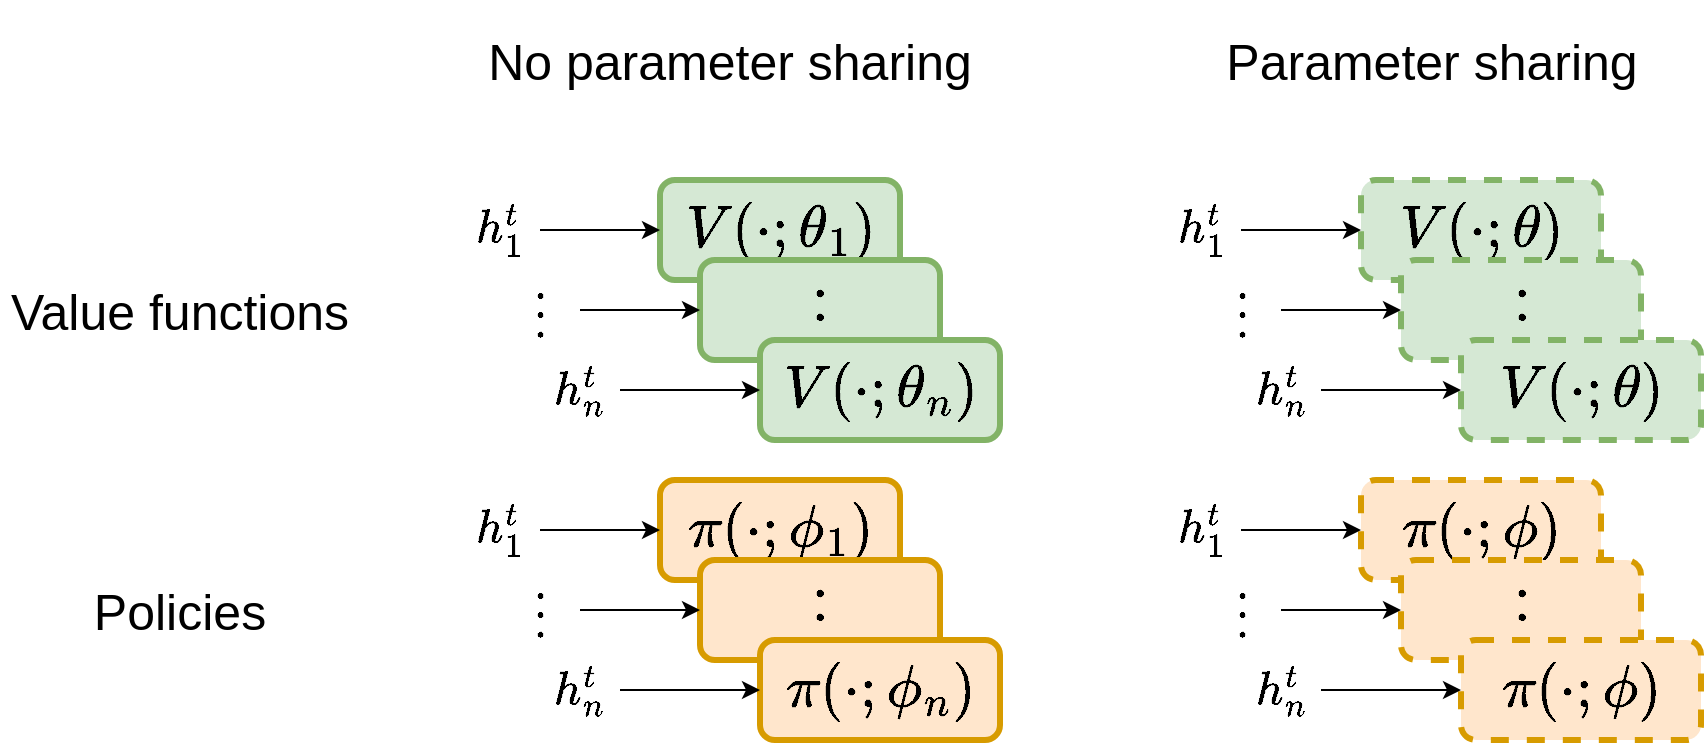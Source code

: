 <mxfile version="24.7.5">
  <diagram name="Page-1" id="-xR-jfWQP4zF7vphYe8y">
    <mxGraphModel dx="1559" dy="708" grid="1" gridSize="10" guides="1" tooltips="1" connect="1" arrows="1" fold="1" page="1" pageScale="1" pageWidth="850" pageHeight="1100" math="1" shadow="0">
      <root>
        <mxCell id="0" />
        <mxCell id="1" parent="0" />
        <mxCell id="TkJeqCvFJIjOYNM9dAF7-1" value="\(V(\cdot; \theta_1)\)" style="rounded=1;whiteSpace=wrap;html=1;fillColor=#d5e8d4;strokeColor=#82b366;strokeWidth=3;fontSize=25;" vertex="1" parent="1">
          <mxGeometry x="110" y="210" width="120" height="50" as="geometry" />
        </mxCell>
        <mxCell id="_cselBX3uVpOJDiEf7tq-9" value="\(\pi(\cdot; \phi_1)\)" style="rounded=1;whiteSpace=wrap;html=1;fillColor=#ffe6cc;strokeColor=#d79b00;strokeWidth=3;fontSize=25;" parent="1" vertex="1">
          <mxGeometry x="110" y="360" width="120" height="50" as="geometry" />
        </mxCell>
        <mxCell id="_cselBX3uVpOJDiEf7tq-5" value="\(\vdots\)" style="rounded=1;whiteSpace=wrap;html=1;fillColor=#d5e8d4;strokeColor=#82b366;strokeWidth=3;fontSize=25;" parent="1" vertex="1">
          <mxGeometry x="130" y="250" width="120" height="50" as="geometry" />
        </mxCell>
        <mxCell id="_cselBX3uVpOJDiEf7tq-4" value="\(V(\cdot; \theta_n)\)" style="rounded=1;whiteSpace=wrap;html=1;fillColor=#d5e8d4;strokeColor=#82b366;strokeWidth=3;fontSize=25;" parent="1" vertex="1">
          <mxGeometry x="160" y="290" width="120" height="50" as="geometry" />
        </mxCell>
        <mxCell id="_cselBX3uVpOJDiEf7tq-7" value="\(\vdots\)" style="rounded=1;whiteSpace=wrap;html=1;fillColor=#ffe6cc;strokeColor=#d79b00;strokeWidth=3;fontSize=25;" parent="1" vertex="1">
          <mxGeometry x="130" y="400" width="120" height="50" as="geometry" />
        </mxCell>
        <mxCell id="_cselBX3uVpOJDiEf7tq-8" value="\(\pi(\cdot; \phi_n)\)" style="rounded=1;whiteSpace=wrap;html=1;fillColor=#ffe6cc;strokeColor=#d79b00;strokeWidth=3;fontSize=25;" parent="1" vertex="1">
          <mxGeometry x="160" y="440" width="120" height="50" as="geometry" />
        </mxCell>
        <mxCell id="_cselBX3uVpOJDiEf7tq-19" style="edgeStyle=orthogonalEdgeStyle;rounded=0;orthogonalLoop=1;jettySize=auto;html=1;entryX=0;entryY=0.5;entryDx=0;entryDy=0;" parent="1" source="_cselBX3uVpOJDiEf7tq-16" edge="1">
          <mxGeometry relative="1" as="geometry">
            <mxPoint x="110" y="235" as="targetPoint" />
          </mxGeometry>
        </mxCell>
        <mxCell id="_cselBX3uVpOJDiEf7tq-16" value="&lt;font style=&quot;font-size: 20px;&quot;&gt;\(h_1^t\)&lt;/font&gt;" style="text;html=1;align=center;verticalAlign=middle;whiteSpace=wrap;rounded=0;" parent="1" vertex="1">
          <mxGeometry x="10" y="215" width="40" height="40" as="geometry" />
        </mxCell>
        <mxCell id="_cselBX3uVpOJDiEf7tq-20" style="edgeStyle=orthogonalEdgeStyle;rounded=0;orthogonalLoop=1;jettySize=auto;html=1;entryX=0;entryY=0.5;entryDx=0;entryDy=0;" parent="1" source="_cselBX3uVpOJDiEf7tq-17" target="_cselBX3uVpOJDiEf7tq-5" edge="1">
          <mxGeometry relative="1" as="geometry" />
        </mxCell>
        <mxCell id="_cselBX3uVpOJDiEf7tq-17" value="&lt;font style=&quot;font-size: 20px;&quot;&gt;\(\vdots\)&lt;/font&gt;" style="text;html=1;align=center;verticalAlign=middle;whiteSpace=wrap;rounded=0;" parent="1" vertex="1">
          <mxGeometry x="30" y="255" width="40" height="40" as="geometry" />
        </mxCell>
        <mxCell id="_cselBX3uVpOJDiEf7tq-21" style="edgeStyle=orthogonalEdgeStyle;rounded=0;orthogonalLoop=1;jettySize=auto;html=1;entryX=0;entryY=0.5;entryDx=0;entryDy=0;" parent="1" source="_cselBX3uVpOJDiEf7tq-18" target="_cselBX3uVpOJDiEf7tq-4" edge="1">
          <mxGeometry relative="1" as="geometry" />
        </mxCell>
        <mxCell id="_cselBX3uVpOJDiEf7tq-18" value="&lt;font style=&quot;font-size: 20px;&quot;&gt;\(h_n^t\)&lt;/font&gt;" style="text;html=1;align=center;verticalAlign=middle;whiteSpace=wrap;rounded=0;" parent="1" vertex="1">
          <mxGeometry x="50" y="295" width="40" height="40" as="geometry" />
        </mxCell>
        <mxCell id="_cselBX3uVpOJDiEf7tq-22" style="edgeStyle=orthogonalEdgeStyle;rounded=0;orthogonalLoop=1;jettySize=auto;html=1;entryX=0;entryY=0.5;entryDx=0;entryDy=0;" parent="1" source="_cselBX3uVpOJDiEf7tq-23" edge="1">
          <mxGeometry relative="1" as="geometry">
            <mxPoint x="110" y="385" as="targetPoint" />
          </mxGeometry>
        </mxCell>
        <mxCell id="_cselBX3uVpOJDiEf7tq-23" value="&lt;font style=&quot;font-size: 20px;&quot;&gt;\(h_1^t\)&lt;/font&gt;" style="text;html=1;align=center;verticalAlign=middle;whiteSpace=wrap;rounded=0;" parent="1" vertex="1">
          <mxGeometry x="10" y="365" width="40" height="40" as="geometry" />
        </mxCell>
        <mxCell id="_cselBX3uVpOJDiEf7tq-24" style="edgeStyle=orthogonalEdgeStyle;rounded=0;orthogonalLoop=1;jettySize=auto;html=1;entryX=0;entryY=0.5;entryDx=0;entryDy=0;" parent="1" source="_cselBX3uVpOJDiEf7tq-25" edge="1">
          <mxGeometry relative="1" as="geometry">
            <mxPoint x="130" y="425" as="targetPoint" />
          </mxGeometry>
        </mxCell>
        <mxCell id="_cselBX3uVpOJDiEf7tq-25" value="&lt;font style=&quot;font-size: 20px;&quot;&gt;\(\vdots\)&lt;/font&gt;" style="text;html=1;align=center;verticalAlign=middle;whiteSpace=wrap;rounded=0;" parent="1" vertex="1">
          <mxGeometry x="30" y="405" width="40" height="40" as="geometry" />
        </mxCell>
        <mxCell id="_cselBX3uVpOJDiEf7tq-26" style="edgeStyle=orthogonalEdgeStyle;rounded=0;orthogonalLoop=1;jettySize=auto;html=1;entryX=0;entryY=0.5;entryDx=0;entryDy=0;" parent="1" source="_cselBX3uVpOJDiEf7tq-27" edge="1">
          <mxGeometry relative="1" as="geometry">
            <mxPoint x="160" y="465" as="targetPoint" />
          </mxGeometry>
        </mxCell>
        <mxCell id="_cselBX3uVpOJDiEf7tq-27" value="&lt;font style=&quot;font-size: 20px;&quot;&gt;\(h_n^t\)&lt;/font&gt;" style="text;html=1;align=center;verticalAlign=middle;whiteSpace=wrap;rounded=0;" parent="1" vertex="1">
          <mxGeometry x="50" y="445" width="40" height="40" as="geometry" />
        </mxCell>
        <mxCell id="_cselBX3uVpOJDiEf7tq-40" value="&lt;font style=&quot;font-size: 25px;&quot;&gt;No parameter sharing&lt;/font&gt;" style="text;html=1;align=center;verticalAlign=middle;whiteSpace=wrap;rounded=0;" parent="1" vertex="1">
          <mxGeometry x="20" y="120" width="250" height="60" as="geometry" />
        </mxCell>
        <mxCell id="_cselBX3uVpOJDiEf7tq-41" value="&lt;font style=&quot;font-size: 25px;&quot;&gt;Parameter sharing&lt;/font&gt;" style="text;html=1;align=center;verticalAlign=middle;whiteSpace=wrap;rounded=0;" parent="1" vertex="1">
          <mxGeometry x="360.5" y="120" width="270" height="60" as="geometry" />
        </mxCell>
        <mxCell id="_cselBX3uVpOJDiEf7tq-42" value="&lt;font style=&quot;font-size: 25px;&quot;&gt;Value functions&lt;/font&gt;" style="text;html=1;align=center;verticalAlign=middle;whiteSpace=wrap;rounded=0;" parent="1" vertex="1">
          <mxGeometry x="-220" y="245" width="180" height="60" as="geometry" />
        </mxCell>
        <mxCell id="_cselBX3uVpOJDiEf7tq-43" value="&lt;font style=&quot;font-size: 25px;&quot;&gt;Policies&lt;/font&gt;" style="text;html=1;align=center;verticalAlign=middle;whiteSpace=wrap;rounded=0;" parent="1" vertex="1">
          <mxGeometry x="-220" y="395" width="180" height="60" as="geometry" />
        </mxCell>
        <mxCell id="TkJeqCvFJIjOYNM9dAF7-2" value="\(V(\cdot; \theta)\)" style="rounded=1;whiteSpace=wrap;html=1;fillColor=#d5e8d4;strokeColor=#82b366;strokeWidth=3;fontSize=25;dashed=1;" vertex="1" parent="1">
          <mxGeometry x="460.5" y="210" width="120" height="50" as="geometry" />
        </mxCell>
        <mxCell id="TkJeqCvFJIjOYNM9dAF7-3" value="\(\pi(\cdot; \phi)\)" style="rounded=1;whiteSpace=wrap;html=1;fillColor=#ffe6cc;strokeColor=#d79b00;strokeWidth=3;fontSize=25;dashed=1;" vertex="1" parent="1">
          <mxGeometry x="460.5" y="360" width="120" height="50" as="geometry" />
        </mxCell>
        <mxCell id="TkJeqCvFJIjOYNM9dAF7-4" value="\(\vdots\)" style="rounded=1;whiteSpace=wrap;html=1;fillColor=#d5e8d4;strokeColor=#82b366;strokeWidth=3;fontSize=25;dashed=1;" vertex="1" parent="1">
          <mxGeometry x="480.5" y="250" width="120" height="50" as="geometry" />
        </mxCell>
        <mxCell id="TkJeqCvFJIjOYNM9dAF7-5" value="\(V(\cdot; \theta)\)" style="rounded=1;whiteSpace=wrap;html=1;fillColor=#d5e8d4;strokeColor=#82b366;strokeWidth=3;fontSize=25;dashed=1;" vertex="1" parent="1">
          <mxGeometry x="510.5" y="290" width="120" height="50" as="geometry" />
        </mxCell>
        <mxCell id="TkJeqCvFJIjOYNM9dAF7-6" value="\(\vdots\)" style="rounded=1;whiteSpace=wrap;html=1;fillColor=#ffe6cc;strokeColor=#d79b00;strokeWidth=3;fontSize=25;dashed=1;" vertex="1" parent="1">
          <mxGeometry x="480.5" y="400" width="120" height="50" as="geometry" />
        </mxCell>
        <mxCell id="TkJeqCvFJIjOYNM9dAF7-7" value="\(\pi(\cdot; \phi)\)" style="rounded=1;whiteSpace=wrap;html=1;fillColor=#ffe6cc;strokeColor=#d79b00;strokeWidth=3;fontSize=25;dashed=1;" vertex="1" parent="1">
          <mxGeometry x="510.5" y="440" width="120" height="50" as="geometry" />
        </mxCell>
        <mxCell id="TkJeqCvFJIjOYNM9dAF7-8" style="edgeStyle=orthogonalEdgeStyle;rounded=0;orthogonalLoop=1;jettySize=auto;html=1;entryX=0;entryY=0.5;entryDx=0;entryDy=0;" edge="1" parent="1" source="TkJeqCvFJIjOYNM9dAF7-9">
          <mxGeometry relative="1" as="geometry">
            <mxPoint x="460.5" y="235" as="targetPoint" />
          </mxGeometry>
        </mxCell>
        <mxCell id="TkJeqCvFJIjOYNM9dAF7-9" value="&lt;font style=&quot;font-size: 20px;&quot;&gt;\(h_1^t\)&lt;/font&gt;" style="text;html=1;align=center;verticalAlign=middle;whiteSpace=wrap;rounded=0;" vertex="1" parent="1">
          <mxGeometry x="360.5" y="215" width="40" height="40" as="geometry" />
        </mxCell>
        <mxCell id="TkJeqCvFJIjOYNM9dAF7-10" style="edgeStyle=orthogonalEdgeStyle;rounded=0;orthogonalLoop=1;jettySize=auto;html=1;entryX=0;entryY=0.5;entryDx=0;entryDy=0;" edge="1" parent="1" source="TkJeqCvFJIjOYNM9dAF7-11" target="TkJeqCvFJIjOYNM9dAF7-4">
          <mxGeometry relative="1" as="geometry" />
        </mxCell>
        <mxCell id="TkJeqCvFJIjOYNM9dAF7-11" value="&lt;font style=&quot;font-size: 20px;&quot;&gt;\(\vdots\)&lt;/font&gt;" style="text;html=1;align=center;verticalAlign=middle;whiteSpace=wrap;rounded=0;" vertex="1" parent="1">
          <mxGeometry x="380.5" y="255" width="40" height="40" as="geometry" />
        </mxCell>
        <mxCell id="TkJeqCvFJIjOYNM9dAF7-12" style="edgeStyle=orthogonalEdgeStyle;rounded=0;orthogonalLoop=1;jettySize=auto;html=1;entryX=0;entryY=0.5;entryDx=0;entryDy=0;" edge="1" parent="1" source="TkJeqCvFJIjOYNM9dAF7-13" target="TkJeqCvFJIjOYNM9dAF7-5">
          <mxGeometry relative="1" as="geometry" />
        </mxCell>
        <mxCell id="TkJeqCvFJIjOYNM9dAF7-13" value="&lt;font style=&quot;font-size: 20px;&quot;&gt;\(h_n^t\)&lt;/font&gt;" style="text;html=1;align=center;verticalAlign=middle;whiteSpace=wrap;rounded=0;" vertex="1" parent="1">
          <mxGeometry x="400.5" y="295" width="40" height="40" as="geometry" />
        </mxCell>
        <mxCell id="TkJeqCvFJIjOYNM9dAF7-14" style="edgeStyle=orthogonalEdgeStyle;rounded=0;orthogonalLoop=1;jettySize=auto;html=1;entryX=0;entryY=0.5;entryDx=0;entryDy=0;" edge="1" parent="1" source="TkJeqCvFJIjOYNM9dAF7-15">
          <mxGeometry relative="1" as="geometry">
            <mxPoint x="460.5" y="385" as="targetPoint" />
          </mxGeometry>
        </mxCell>
        <mxCell id="TkJeqCvFJIjOYNM9dAF7-15" value="&lt;font style=&quot;font-size: 20px;&quot;&gt;\(h_1^t\)&lt;/font&gt;" style="text;html=1;align=center;verticalAlign=middle;whiteSpace=wrap;rounded=0;" vertex="1" parent="1">
          <mxGeometry x="360.5" y="365" width="40" height="40" as="geometry" />
        </mxCell>
        <mxCell id="TkJeqCvFJIjOYNM9dAF7-16" style="edgeStyle=orthogonalEdgeStyle;rounded=0;orthogonalLoop=1;jettySize=auto;html=1;entryX=0;entryY=0.5;entryDx=0;entryDy=0;" edge="1" parent="1" source="TkJeqCvFJIjOYNM9dAF7-17">
          <mxGeometry relative="1" as="geometry">
            <mxPoint x="480.5" y="425" as="targetPoint" />
          </mxGeometry>
        </mxCell>
        <mxCell id="TkJeqCvFJIjOYNM9dAF7-17" value="&lt;font style=&quot;font-size: 20px;&quot;&gt;\(\vdots\)&lt;/font&gt;" style="text;html=1;align=center;verticalAlign=middle;whiteSpace=wrap;rounded=0;" vertex="1" parent="1">
          <mxGeometry x="380.5" y="405" width="40" height="40" as="geometry" />
        </mxCell>
        <mxCell id="TkJeqCvFJIjOYNM9dAF7-18" style="edgeStyle=orthogonalEdgeStyle;rounded=0;orthogonalLoop=1;jettySize=auto;html=1;entryX=0;entryY=0.5;entryDx=0;entryDy=0;" edge="1" parent="1" source="TkJeqCvFJIjOYNM9dAF7-19">
          <mxGeometry relative="1" as="geometry">
            <mxPoint x="510.5" y="465" as="targetPoint" />
          </mxGeometry>
        </mxCell>
        <mxCell id="TkJeqCvFJIjOYNM9dAF7-19" value="&lt;font style=&quot;font-size: 20px;&quot;&gt;\(h_n^t\)&lt;/font&gt;" style="text;html=1;align=center;verticalAlign=middle;whiteSpace=wrap;rounded=0;" vertex="1" parent="1">
          <mxGeometry x="400.5" y="445" width="40" height="40" as="geometry" />
        </mxCell>
      </root>
    </mxGraphModel>
  </diagram>
</mxfile>
